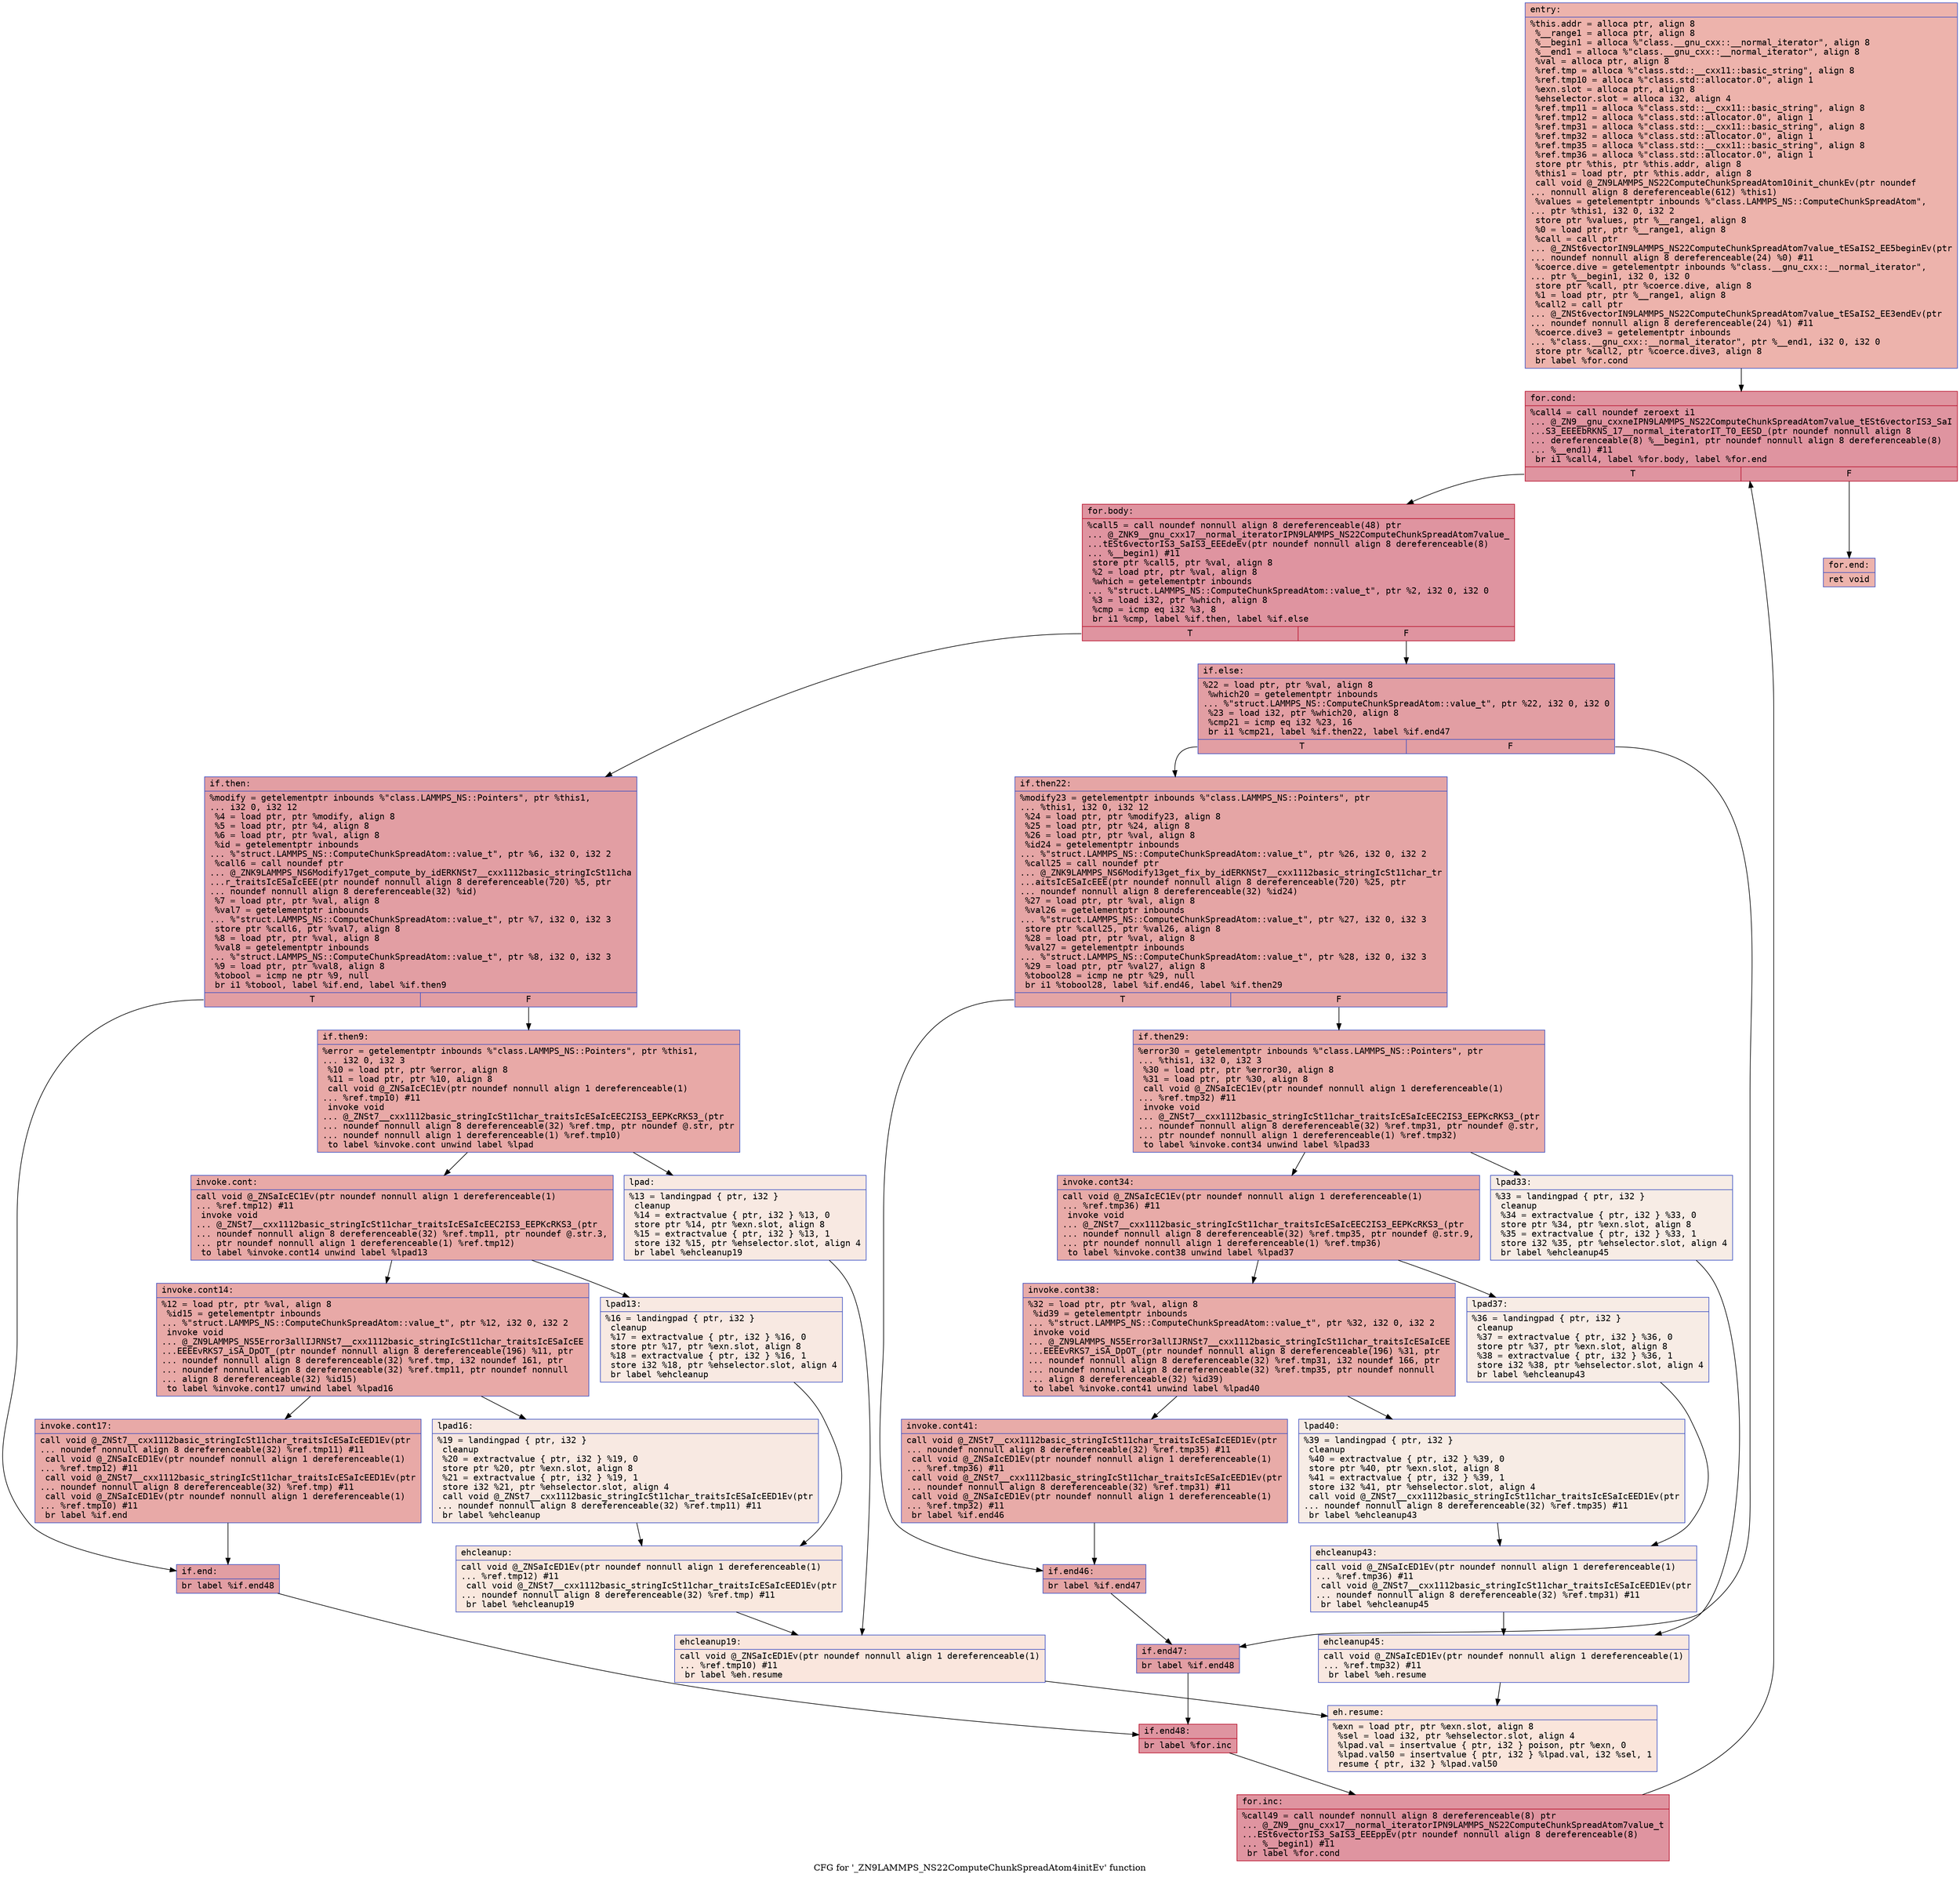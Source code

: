 digraph "CFG for '_ZN9LAMMPS_NS22ComputeChunkSpreadAtom4initEv' function" {
	label="CFG for '_ZN9LAMMPS_NS22ComputeChunkSpreadAtom4initEv' function";

	Node0x55a896436f90 [shape=record,color="#3d50c3ff", style=filled, fillcolor="#d6524470" fontname="Courier",label="{entry:\l|  %this.addr = alloca ptr, align 8\l  %__range1 = alloca ptr, align 8\l  %__begin1 = alloca %\"class.__gnu_cxx::__normal_iterator\", align 8\l  %__end1 = alloca %\"class.__gnu_cxx::__normal_iterator\", align 8\l  %val = alloca ptr, align 8\l  %ref.tmp = alloca %\"class.std::__cxx11::basic_string\", align 8\l  %ref.tmp10 = alloca %\"class.std::allocator.0\", align 1\l  %exn.slot = alloca ptr, align 8\l  %ehselector.slot = alloca i32, align 4\l  %ref.tmp11 = alloca %\"class.std::__cxx11::basic_string\", align 8\l  %ref.tmp12 = alloca %\"class.std::allocator.0\", align 1\l  %ref.tmp31 = alloca %\"class.std::__cxx11::basic_string\", align 8\l  %ref.tmp32 = alloca %\"class.std::allocator.0\", align 1\l  %ref.tmp35 = alloca %\"class.std::__cxx11::basic_string\", align 8\l  %ref.tmp36 = alloca %\"class.std::allocator.0\", align 1\l  store ptr %this, ptr %this.addr, align 8\l  %this1 = load ptr, ptr %this.addr, align 8\l  call void @_ZN9LAMMPS_NS22ComputeChunkSpreadAtom10init_chunkEv(ptr noundef\l... nonnull align 8 dereferenceable(612) %this1)\l  %values = getelementptr inbounds %\"class.LAMMPS_NS::ComputeChunkSpreadAtom\",\l... ptr %this1, i32 0, i32 2\l  store ptr %values, ptr %__range1, align 8\l  %0 = load ptr, ptr %__range1, align 8\l  %call = call ptr\l... @_ZNSt6vectorIN9LAMMPS_NS22ComputeChunkSpreadAtom7value_tESaIS2_EE5beginEv(ptr\l... noundef nonnull align 8 dereferenceable(24) %0) #11\l  %coerce.dive = getelementptr inbounds %\"class.__gnu_cxx::__normal_iterator\",\l... ptr %__begin1, i32 0, i32 0\l  store ptr %call, ptr %coerce.dive, align 8\l  %1 = load ptr, ptr %__range1, align 8\l  %call2 = call ptr\l... @_ZNSt6vectorIN9LAMMPS_NS22ComputeChunkSpreadAtom7value_tESaIS2_EE3endEv(ptr\l... noundef nonnull align 8 dereferenceable(24) %1) #11\l  %coerce.dive3 = getelementptr inbounds\l... %\"class.__gnu_cxx::__normal_iterator\", ptr %__end1, i32 0, i32 0\l  store ptr %call2, ptr %coerce.dive3, align 8\l  br label %for.cond\l}"];
	Node0x55a896436f90 -> Node0x55a896411fc0[tooltip="entry -> for.cond\nProbability 100.00%" ];
	Node0x55a896411fc0 [shape=record,color="#b70d28ff", style=filled, fillcolor="#b70d2870" fontname="Courier",label="{for.cond:\l|  %call4 = call noundef zeroext i1\l... @_ZN9__gnu_cxxneIPN9LAMMPS_NS22ComputeChunkSpreadAtom7value_tESt6vectorIS3_SaI\l...S3_EEEEbRKNS_17__normal_iteratorIT_T0_EESD_(ptr noundef nonnull align 8\l... dereferenceable(8) %__begin1, ptr noundef nonnull align 8 dereferenceable(8)\l... %__end1) #11\l  br i1 %call4, label %for.body, label %for.end\l|{<s0>T|<s1>F}}"];
	Node0x55a896411fc0:s0 -> Node0x55a8964113f0[tooltip="for.cond -> for.body\nProbability 96.88%" ];
	Node0x55a896411fc0:s1 -> Node0x55a896411470[tooltip="for.cond -> for.end\nProbability 3.12%" ];
	Node0x55a8964113f0 [shape=record,color="#b70d28ff", style=filled, fillcolor="#b70d2870" fontname="Courier",label="{for.body:\l|  %call5 = call noundef nonnull align 8 dereferenceable(48) ptr\l... @_ZNK9__gnu_cxx17__normal_iteratorIPN9LAMMPS_NS22ComputeChunkSpreadAtom7value_\l...tESt6vectorIS3_SaIS3_EEEdeEv(ptr noundef nonnull align 8 dereferenceable(8)\l... %__begin1) #11\l  store ptr %call5, ptr %val, align 8\l  %2 = load ptr, ptr %val, align 8\l  %which = getelementptr inbounds\l... %\"struct.LAMMPS_NS::ComputeChunkSpreadAtom::value_t\", ptr %2, i32 0, i32 0\l  %3 = load i32, ptr %which, align 8\l  %cmp = icmp eq i32 %3, 8\l  br i1 %cmp, label %if.then, label %if.else\l|{<s0>T|<s1>F}}"];
	Node0x55a8964113f0:s0 -> Node0x55a896412cd0[tooltip="for.body -> if.then\nProbability 50.00%" ];
	Node0x55a8964113f0:s1 -> Node0x55a896412d40[tooltip="for.body -> if.else\nProbability 50.00%" ];
	Node0x55a896412cd0 [shape=record,color="#3d50c3ff", style=filled, fillcolor="#be242e70" fontname="Courier",label="{if.then:\l|  %modify = getelementptr inbounds %\"class.LAMMPS_NS::Pointers\", ptr %this1,\l... i32 0, i32 12\l  %4 = load ptr, ptr %modify, align 8\l  %5 = load ptr, ptr %4, align 8\l  %6 = load ptr, ptr %val, align 8\l  %id = getelementptr inbounds\l... %\"struct.LAMMPS_NS::ComputeChunkSpreadAtom::value_t\", ptr %6, i32 0, i32 2\l  %call6 = call noundef ptr\l... @_ZNK9LAMMPS_NS6Modify17get_compute_by_idERKNSt7__cxx1112basic_stringIcSt11cha\l...r_traitsIcESaIcEEE(ptr noundef nonnull align 8 dereferenceable(720) %5, ptr\l... noundef nonnull align 8 dereferenceable(32) %id)\l  %7 = load ptr, ptr %val, align 8\l  %val7 = getelementptr inbounds\l... %\"struct.LAMMPS_NS::ComputeChunkSpreadAtom::value_t\", ptr %7, i32 0, i32 3\l  store ptr %call6, ptr %val7, align 8\l  %8 = load ptr, ptr %val, align 8\l  %val8 = getelementptr inbounds\l... %\"struct.LAMMPS_NS::ComputeChunkSpreadAtom::value_t\", ptr %8, i32 0, i32 3\l  %9 = load ptr, ptr %val8, align 8\l  %tobool = icmp ne ptr %9, null\l  br i1 %tobool, label %if.end, label %if.then9\l|{<s0>T|<s1>F}}"];
	Node0x55a896412cd0:s0 -> Node0x55a8964137b0[tooltip="if.then -> if.end\nProbability 62.50%" ];
	Node0x55a896412cd0:s1 -> Node0x55a896413820[tooltip="if.then -> if.then9\nProbability 37.50%" ];
	Node0x55a896413820 [shape=record,color="#3d50c3ff", style=filled, fillcolor="#ca3b3770" fontname="Courier",label="{if.then9:\l|  %error = getelementptr inbounds %\"class.LAMMPS_NS::Pointers\", ptr %this1,\l... i32 0, i32 3\l  %10 = load ptr, ptr %error, align 8\l  %11 = load ptr, ptr %10, align 8\l  call void @_ZNSaIcEC1Ev(ptr noundef nonnull align 1 dereferenceable(1)\l... %ref.tmp10) #11\l  invoke void\l... @_ZNSt7__cxx1112basic_stringIcSt11char_traitsIcESaIcEEC2IS3_EEPKcRKS3_(ptr\l... noundef nonnull align 8 dereferenceable(32) %ref.tmp, ptr noundef @.str, ptr\l... noundef nonnull align 1 dereferenceable(1) %ref.tmp10)\l          to label %invoke.cont unwind label %lpad\l}"];
	Node0x55a896413820 -> Node0x55a896413cb0[tooltip="if.then9 -> invoke.cont\nProbability 100.00%" ];
	Node0x55a896413820 -> Node0x55a896413d30[tooltip="if.then9 -> lpad\nProbability 0.00%" ];
	Node0x55a896413cb0 [shape=record,color="#3d50c3ff", style=filled, fillcolor="#ca3b3770" fontname="Courier",label="{invoke.cont:\l|  call void @_ZNSaIcEC1Ev(ptr noundef nonnull align 1 dereferenceable(1)\l... %ref.tmp12) #11\l  invoke void\l... @_ZNSt7__cxx1112basic_stringIcSt11char_traitsIcESaIcEEC2IS3_EEPKcRKS3_(ptr\l... noundef nonnull align 8 dereferenceable(32) %ref.tmp11, ptr noundef @.str.3,\l... ptr noundef nonnull align 1 dereferenceable(1) %ref.tmp12)\l          to label %invoke.cont14 unwind label %lpad13\l}"];
	Node0x55a896413cb0 -> Node0x55a8964140b0[tooltip="invoke.cont -> invoke.cont14\nProbability 100.00%" ];
	Node0x55a896413cb0 -> Node0x55a896414100[tooltip="invoke.cont -> lpad13\nProbability 0.00%" ];
	Node0x55a8964140b0 [shape=record,color="#3d50c3ff", style=filled, fillcolor="#ca3b3770" fontname="Courier",label="{invoke.cont14:\l|  %12 = load ptr, ptr %val, align 8\l  %id15 = getelementptr inbounds\l... %\"struct.LAMMPS_NS::ComputeChunkSpreadAtom::value_t\", ptr %12, i32 0, i32 2\l  invoke void\l... @_ZN9LAMMPS_NS5Error3allIJRNSt7__cxx1112basic_stringIcSt11char_traitsIcESaIcEE\l...EEEEvRKS7_iSA_DpOT_(ptr noundef nonnull align 8 dereferenceable(196) %11, ptr\l... noundef nonnull align 8 dereferenceable(32) %ref.tmp, i32 noundef 161, ptr\l... noundef nonnull align 8 dereferenceable(32) %ref.tmp11, ptr noundef nonnull\l... align 8 dereferenceable(32) %id15)\l          to label %invoke.cont17 unwind label %lpad16\l}"];
	Node0x55a8964140b0 -> Node0x55a896414060[tooltip="invoke.cont14 -> invoke.cont17\nProbability 100.00%" ];
	Node0x55a8964140b0 -> Node0x55a896414500[tooltip="invoke.cont14 -> lpad16\nProbability 0.00%" ];
	Node0x55a896414060 [shape=record,color="#3d50c3ff", style=filled, fillcolor="#ca3b3770" fontname="Courier",label="{invoke.cont17:\l|  call void @_ZNSt7__cxx1112basic_stringIcSt11char_traitsIcESaIcEED1Ev(ptr\l... noundef nonnull align 8 dereferenceable(32) %ref.tmp11) #11\l  call void @_ZNSaIcED1Ev(ptr noundef nonnull align 1 dereferenceable(1)\l... %ref.tmp12) #11\l  call void @_ZNSt7__cxx1112basic_stringIcSt11char_traitsIcESaIcEED1Ev(ptr\l... noundef nonnull align 8 dereferenceable(32) %ref.tmp) #11\l  call void @_ZNSaIcED1Ev(ptr noundef nonnull align 1 dereferenceable(1)\l... %ref.tmp10) #11\l  br label %if.end\l}"];
	Node0x55a896414060 -> Node0x55a8964137b0[tooltip="invoke.cont17 -> if.end\nProbability 100.00%" ];
	Node0x55a896413d30 [shape=record,color="#3d50c3ff", style=filled, fillcolor="#efcebd70" fontname="Courier",label="{lpad:\l|  %13 = landingpad \{ ptr, i32 \}\l          cleanup\l  %14 = extractvalue \{ ptr, i32 \} %13, 0\l  store ptr %14, ptr %exn.slot, align 8\l  %15 = extractvalue \{ ptr, i32 \} %13, 1\l  store i32 %15, ptr %ehselector.slot, align 4\l  br label %ehcleanup19\l}"];
	Node0x55a896413d30 -> Node0x55a896414cf0[tooltip="lpad -> ehcleanup19\nProbability 100.00%" ];
	Node0x55a896414100 [shape=record,color="#3d50c3ff", style=filled, fillcolor="#efcebd70" fontname="Courier",label="{lpad13:\l|  %16 = landingpad \{ ptr, i32 \}\l          cleanup\l  %17 = extractvalue \{ ptr, i32 \} %16, 0\l  store ptr %17, ptr %exn.slot, align 8\l  %18 = extractvalue \{ ptr, i32 \} %16, 1\l  store i32 %18, ptr %ehselector.slot, align 4\l  br label %ehcleanup\l}"];
	Node0x55a896414100 -> Node0x55a89643f870[tooltip="lpad13 -> ehcleanup\nProbability 100.00%" ];
	Node0x55a896414500 [shape=record,color="#3d50c3ff", style=filled, fillcolor="#efcebd70" fontname="Courier",label="{lpad16:\l|  %19 = landingpad \{ ptr, i32 \}\l          cleanup\l  %20 = extractvalue \{ ptr, i32 \} %19, 0\l  store ptr %20, ptr %exn.slot, align 8\l  %21 = extractvalue \{ ptr, i32 \} %19, 1\l  store i32 %21, ptr %ehselector.slot, align 4\l  call void @_ZNSt7__cxx1112basic_stringIcSt11char_traitsIcESaIcEED1Ev(ptr\l... noundef nonnull align 8 dereferenceable(32) %ref.tmp11) #11\l  br label %ehcleanup\l}"];
	Node0x55a896414500 -> Node0x55a89643f870[tooltip="lpad16 -> ehcleanup\nProbability 100.00%" ];
	Node0x55a89643f870 [shape=record,color="#3d50c3ff", style=filled, fillcolor="#f2cab570" fontname="Courier",label="{ehcleanup:\l|  call void @_ZNSaIcED1Ev(ptr noundef nonnull align 1 dereferenceable(1)\l... %ref.tmp12) #11\l  call void @_ZNSt7__cxx1112basic_stringIcSt11char_traitsIcESaIcEED1Ev(ptr\l... noundef nonnull align 8 dereferenceable(32) %ref.tmp) #11\l  br label %ehcleanup19\l}"];
	Node0x55a89643f870 -> Node0x55a896414cf0[tooltip="ehcleanup -> ehcleanup19\nProbability 100.00%" ];
	Node0x55a896414cf0 [shape=record,color="#3d50c3ff", style=filled, fillcolor="#f3c7b170" fontname="Courier",label="{ehcleanup19:\l|  call void @_ZNSaIcED1Ev(ptr noundef nonnull align 1 dereferenceable(1)\l... %ref.tmp10) #11\l  br label %eh.resume\l}"];
	Node0x55a896414cf0 -> Node0x55a896440160[tooltip="ehcleanup19 -> eh.resume\nProbability 100.00%" ];
	Node0x55a8964137b0 [shape=record,color="#3d50c3ff", style=filled, fillcolor="#be242e70" fontname="Courier",label="{if.end:\l|  br label %if.end48\l}"];
	Node0x55a8964137b0 -> Node0x55a896440220[tooltip="if.end -> if.end48\nProbability 100.00%" ];
	Node0x55a896412d40 [shape=record,color="#3d50c3ff", style=filled, fillcolor="#be242e70" fontname="Courier",label="{if.else:\l|  %22 = load ptr, ptr %val, align 8\l  %which20 = getelementptr inbounds\l... %\"struct.LAMMPS_NS::ComputeChunkSpreadAtom::value_t\", ptr %22, i32 0, i32 0\l  %23 = load i32, ptr %which20, align 8\l  %cmp21 = icmp eq i32 %23, 16\l  br i1 %cmp21, label %if.then22, label %if.end47\l|{<s0>T|<s1>F}}"];
	Node0x55a896412d40:s0 -> Node0x55a896440580[tooltip="if.else -> if.then22\nProbability 50.00%" ];
	Node0x55a896412d40:s1 -> Node0x55a896440600[tooltip="if.else -> if.end47\nProbability 50.00%" ];
	Node0x55a896440580 [shape=record,color="#3d50c3ff", style=filled, fillcolor="#c5333470" fontname="Courier",label="{if.then22:\l|  %modify23 = getelementptr inbounds %\"class.LAMMPS_NS::Pointers\", ptr\l... %this1, i32 0, i32 12\l  %24 = load ptr, ptr %modify23, align 8\l  %25 = load ptr, ptr %24, align 8\l  %26 = load ptr, ptr %val, align 8\l  %id24 = getelementptr inbounds\l... %\"struct.LAMMPS_NS::ComputeChunkSpreadAtom::value_t\", ptr %26, i32 0, i32 2\l  %call25 = call noundef ptr\l... @_ZNK9LAMMPS_NS6Modify13get_fix_by_idERKNSt7__cxx1112basic_stringIcSt11char_tr\l...aitsIcESaIcEEE(ptr noundef nonnull align 8 dereferenceable(720) %25, ptr\l... noundef nonnull align 8 dereferenceable(32) %id24)\l  %27 = load ptr, ptr %val, align 8\l  %val26 = getelementptr inbounds\l... %\"struct.LAMMPS_NS::ComputeChunkSpreadAtom::value_t\", ptr %27, i32 0, i32 3\l  store ptr %call25, ptr %val26, align 8\l  %28 = load ptr, ptr %val, align 8\l  %val27 = getelementptr inbounds\l... %\"struct.LAMMPS_NS::ComputeChunkSpreadAtom::value_t\", ptr %28, i32 0, i32 3\l  %29 = load ptr, ptr %val27, align 8\l  %tobool28 = icmp ne ptr %29, null\l  br i1 %tobool28, label %if.end46, label %if.then29\l|{<s0>T|<s1>F}}"];
	Node0x55a896440580:s0 -> Node0x55a896441130[tooltip="if.then22 -> if.end46\nProbability 62.50%" ];
	Node0x55a896440580:s1 -> Node0x55a8964411b0[tooltip="if.then22 -> if.then29\nProbability 37.50%" ];
	Node0x55a8964411b0 [shape=record,color="#3d50c3ff", style=filled, fillcolor="#cc403a70" fontname="Courier",label="{if.then29:\l|  %error30 = getelementptr inbounds %\"class.LAMMPS_NS::Pointers\", ptr\l... %this1, i32 0, i32 3\l  %30 = load ptr, ptr %error30, align 8\l  %31 = load ptr, ptr %30, align 8\l  call void @_ZNSaIcEC1Ev(ptr noundef nonnull align 1 dereferenceable(1)\l... %ref.tmp32) #11\l  invoke void\l... @_ZNSt7__cxx1112basic_stringIcSt11char_traitsIcESaIcEEC2IS3_EEPKcRKS3_(ptr\l... noundef nonnull align 8 dereferenceable(32) %ref.tmp31, ptr noundef @.str,\l... ptr noundef nonnull align 1 dereferenceable(1) %ref.tmp32)\l          to label %invoke.cont34 unwind label %lpad33\l}"];
	Node0x55a8964411b0 -> Node0x55a8964416a0[tooltip="if.then29 -> invoke.cont34\nProbability 100.00%" ];
	Node0x55a8964411b0 -> Node0x55a896441720[tooltip="if.then29 -> lpad33\nProbability 0.00%" ];
	Node0x55a8964416a0 [shape=record,color="#3d50c3ff", style=filled, fillcolor="#cc403a70" fontname="Courier",label="{invoke.cont34:\l|  call void @_ZNSaIcEC1Ev(ptr noundef nonnull align 1 dereferenceable(1)\l... %ref.tmp36) #11\l  invoke void\l... @_ZNSt7__cxx1112basic_stringIcSt11char_traitsIcESaIcEEC2IS3_EEPKcRKS3_(ptr\l... noundef nonnull align 8 dereferenceable(32) %ref.tmp35, ptr noundef @.str.9,\l... ptr noundef nonnull align 1 dereferenceable(1) %ref.tmp36)\l          to label %invoke.cont38 unwind label %lpad37\l}"];
	Node0x55a8964416a0 -> Node0x55a896441aa0[tooltip="invoke.cont34 -> invoke.cont38\nProbability 100.00%" ];
	Node0x55a8964416a0 -> Node0x55a896441af0[tooltip="invoke.cont34 -> lpad37\nProbability 0.00%" ];
	Node0x55a896441aa0 [shape=record,color="#3d50c3ff", style=filled, fillcolor="#cc403a70" fontname="Courier",label="{invoke.cont38:\l|  %32 = load ptr, ptr %val, align 8\l  %id39 = getelementptr inbounds\l... %\"struct.LAMMPS_NS::ComputeChunkSpreadAtom::value_t\", ptr %32, i32 0, i32 2\l  invoke void\l... @_ZN9LAMMPS_NS5Error3allIJRNSt7__cxx1112basic_stringIcSt11char_traitsIcESaIcEE\l...EEEEvRKS7_iSA_DpOT_(ptr noundef nonnull align 8 dereferenceable(196) %31, ptr\l... noundef nonnull align 8 dereferenceable(32) %ref.tmp31, i32 noundef 166, ptr\l... noundef nonnull align 8 dereferenceable(32) %ref.tmp35, ptr noundef nonnull\l... align 8 dereferenceable(32) %id39)\l          to label %invoke.cont41 unwind label %lpad40\l}"];
	Node0x55a896441aa0 -> Node0x55a896441a50[tooltip="invoke.cont38 -> invoke.cont41\nProbability 100.00%" ];
	Node0x55a896441aa0 -> Node0x55a896441ef0[tooltip="invoke.cont38 -> lpad40\nProbability 0.00%" ];
	Node0x55a896441a50 [shape=record,color="#3d50c3ff", style=filled, fillcolor="#cc403a70" fontname="Courier",label="{invoke.cont41:\l|  call void @_ZNSt7__cxx1112basic_stringIcSt11char_traitsIcESaIcEED1Ev(ptr\l... noundef nonnull align 8 dereferenceable(32) %ref.tmp35) #11\l  call void @_ZNSaIcED1Ev(ptr noundef nonnull align 1 dereferenceable(1)\l... %ref.tmp36) #11\l  call void @_ZNSt7__cxx1112basic_stringIcSt11char_traitsIcESaIcEED1Ev(ptr\l... noundef nonnull align 8 dereferenceable(32) %ref.tmp31) #11\l  call void @_ZNSaIcED1Ev(ptr noundef nonnull align 1 dereferenceable(1)\l... %ref.tmp32) #11\l  br label %if.end46\l}"];
	Node0x55a896441a50 -> Node0x55a896441130[tooltip="invoke.cont41 -> if.end46\nProbability 100.00%" ];
	Node0x55a896441720 [shape=record,color="#3d50c3ff", style=filled, fillcolor="#ecd3c570" fontname="Courier",label="{lpad33:\l|  %33 = landingpad \{ ptr, i32 \}\l          cleanup\l  %34 = extractvalue \{ ptr, i32 \} %33, 0\l  store ptr %34, ptr %exn.slot, align 8\l  %35 = extractvalue \{ ptr, i32 \} %33, 1\l  store i32 %35, ptr %ehselector.slot, align 4\l  br label %ehcleanup45\l}"];
	Node0x55a896441720 -> Node0x55a896442840[tooltip="lpad33 -> ehcleanup45\nProbability 100.00%" ];
	Node0x55a896441af0 [shape=record,color="#3d50c3ff", style=filled, fillcolor="#ecd3c570" fontname="Courier",label="{lpad37:\l|  %36 = landingpad \{ ptr, i32 \}\l          cleanup\l  %37 = extractvalue \{ ptr, i32 \} %36, 0\l  store ptr %37, ptr %exn.slot, align 8\l  %38 = extractvalue \{ ptr, i32 \} %36, 1\l  store i32 %38, ptr %ehselector.slot, align 4\l  br label %ehcleanup43\l}"];
	Node0x55a896441af0 -> Node0x55a896442b40[tooltip="lpad37 -> ehcleanup43\nProbability 100.00%" ];
	Node0x55a896441ef0 [shape=record,color="#3d50c3ff", style=filled, fillcolor="#ecd3c570" fontname="Courier",label="{lpad40:\l|  %39 = landingpad \{ ptr, i32 \}\l          cleanup\l  %40 = extractvalue \{ ptr, i32 \} %39, 0\l  store ptr %40, ptr %exn.slot, align 8\l  %41 = extractvalue \{ ptr, i32 \} %39, 1\l  store i32 %41, ptr %ehselector.slot, align 4\l  call void @_ZNSt7__cxx1112basic_stringIcSt11char_traitsIcESaIcEED1Ev(ptr\l... noundef nonnull align 8 dereferenceable(32) %ref.tmp35) #11\l  br label %ehcleanup43\l}"];
	Node0x55a896441ef0 -> Node0x55a896442b40[tooltip="lpad40 -> ehcleanup43\nProbability 100.00%" ];
	Node0x55a896442b40 [shape=record,color="#3d50c3ff", style=filled, fillcolor="#efcebd70" fontname="Courier",label="{ehcleanup43:\l|  call void @_ZNSaIcED1Ev(ptr noundef nonnull align 1 dereferenceable(1)\l... %ref.tmp36) #11\l  call void @_ZNSt7__cxx1112basic_stringIcSt11char_traitsIcESaIcEED1Ev(ptr\l... noundef nonnull align 8 dereferenceable(32) %ref.tmp31) #11\l  br label %ehcleanup45\l}"];
	Node0x55a896442b40 -> Node0x55a896442840[tooltip="ehcleanup43 -> ehcleanup45\nProbability 100.00%" ];
	Node0x55a896442840 [shape=record,color="#3d50c3ff", style=filled, fillcolor="#f1ccb870" fontname="Courier",label="{ehcleanup45:\l|  call void @_ZNSaIcED1Ev(ptr noundef nonnull align 1 dereferenceable(1)\l... %ref.tmp32) #11\l  br label %eh.resume\l}"];
	Node0x55a896442840 -> Node0x55a896440160[tooltip="ehcleanup45 -> eh.resume\nProbability 100.00%" ];
	Node0x55a896441130 [shape=record,color="#3d50c3ff", style=filled, fillcolor="#c5333470" fontname="Courier",label="{if.end46:\l|  br label %if.end47\l}"];
	Node0x55a896441130 -> Node0x55a896440600[tooltip="if.end46 -> if.end47\nProbability 100.00%" ];
	Node0x55a896440600 [shape=record,color="#3d50c3ff", style=filled, fillcolor="#be242e70" fontname="Courier",label="{if.end47:\l|  br label %if.end48\l}"];
	Node0x55a896440600 -> Node0x55a896440220[tooltip="if.end47 -> if.end48\nProbability 100.00%" ];
	Node0x55a896440220 [shape=record,color="#b70d28ff", style=filled, fillcolor="#b70d2870" fontname="Courier",label="{if.end48:\l|  br label %for.inc\l}"];
	Node0x55a896440220 -> Node0x55a8964435a0[tooltip="if.end48 -> for.inc\nProbability 100.00%" ];
	Node0x55a8964435a0 [shape=record,color="#b70d28ff", style=filled, fillcolor="#b70d2870" fontname="Courier",label="{for.inc:\l|  %call49 = call noundef nonnull align 8 dereferenceable(8) ptr\l... @_ZN9__gnu_cxx17__normal_iteratorIPN9LAMMPS_NS22ComputeChunkSpreadAtom7value_t\l...ESt6vectorIS3_SaIS3_EEEppEv(ptr noundef nonnull align 8 dereferenceable(8)\l... %__begin1) #11\l  br label %for.cond\l}"];
	Node0x55a8964435a0 -> Node0x55a896411fc0[tooltip="for.inc -> for.cond\nProbability 100.00%" ];
	Node0x55a896411470 [shape=record,color="#3d50c3ff", style=filled, fillcolor="#d6524470" fontname="Courier",label="{for.end:\l|  ret void\l}"];
	Node0x55a896440160 [shape=record,color="#3d50c3ff", style=filled, fillcolor="#f4c5ad70" fontname="Courier",label="{eh.resume:\l|  %exn = load ptr, ptr %exn.slot, align 8\l  %sel = load i32, ptr %ehselector.slot, align 4\l  %lpad.val = insertvalue \{ ptr, i32 \} poison, ptr %exn, 0\l  %lpad.val50 = insertvalue \{ ptr, i32 \} %lpad.val, i32 %sel, 1\l  resume \{ ptr, i32 \} %lpad.val50\l}"];
}
